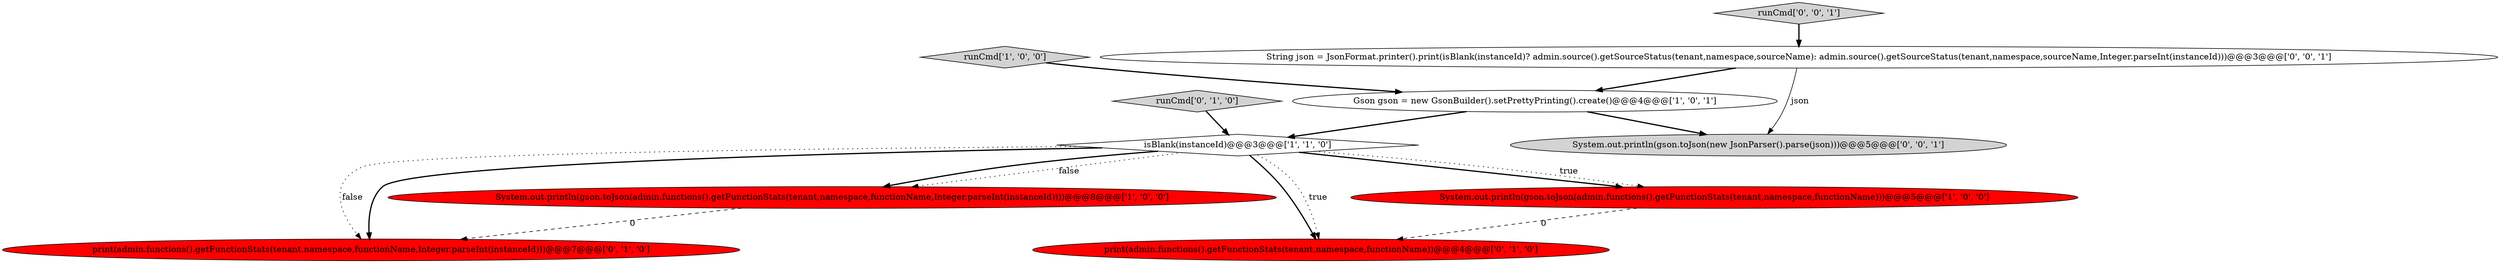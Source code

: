 digraph {
10 [style = filled, label = "System.out.println(gson.toJson(new JsonParser().parse(json)))@@@5@@@['0', '0', '1']", fillcolor = lightgray, shape = ellipse image = "AAA0AAABBB3BBB"];
3 [style = filled, label = "isBlank(instanceId)@@@3@@@['1', '1', '0']", fillcolor = white, shape = diamond image = "AAA0AAABBB1BBB"];
4 [style = filled, label = "System.out.println(gson.toJson(admin.functions().getFunctionStats(tenant,namespace,functionName,Integer.parseInt(instanceId))))@@@8@@@['1', '0', '0']", fillcolor = red, shape = ellipse image = "AAA1AAABBB1BBB"];
9 [style = filled, label = "runCmd['0', '0', '1']", fillcolor = lightgray, shape = diamond image = "AAA0AAABBB3BBB"];
6 [style = filled, label = "print(admin.functions().getFunctionStats(tenant,namespace,functionName))@@@4@@@['0', '1', '0']", fillcolor = red, shape = ellipse image = "AAA1AAABBB2BBB"];
7 [style = filled, label = "print(admin.functions().getFunctionStats(tenant,namespace,functionName,Integer.parseInt(instanceId)))@@@7@@@['0', '1', '0']", fillcolor = red, shape = ellipse image = "AAA1AAABBB2BBB"];
1 [style = filled, label = "runCmd['1', '0', '0']", fillcolor = lightgray, shape = diamond image = "AAA0AAABBB1BBB"];
2 [style = filled, label = "Gson gson = new GsonBuilder().setPrettyPrinting().create()@@@4@@@['1', '0', '1']", fillcolor = white, shape = ellipse image = "AAA0AAABBB1BBB"];
0 [style = filled, label = "System.out.println(gson.toJson(admin.functions().getFunctionStats(tenant,namespace,functionName)))@@@5@@@['1', '0', '0']", fillcolor = red, shape = ellipse image = "AAA1AAABBB1BBB"];
8 [style = filled, label = "String json = JsonFormat.printer().print(isBlank(instanceId)? admin.source().getSourceStatus(tenant,namespace,sourceName): admin.source().getSourceStatus(tenant,namespace,sourceName,Integer.parseInt(instanceId)))@@@3@@@['0', '0', '1']", fillcolor = white, shape = ellipse image = "AAA0AAABBB3BBB"];
5 [style = filled, label = "runCmd['0', '1', '0']", fillcolor = lightgray, shape = diamond image = "AAA0AAABBB2BBB"];
5->3 [style = bold, label=""];
3->7 [style = dotted, label="false"];
3->6 [style = bold, label=""];
1->2 [style = bold, label=""];
8->2 [style = bold, label=""];
3->7 [style = bold, label=""];
2->10 [style = bold, label=""];
9->8 [style = bold, label=""];
3->6 [style = dotted, label="true"];
3->4 [style = bold, label=""];
3->4 [style = dotted, label="false"];
4->7 [style = dashed, label="0"];
3->0 [style = bold, label=""];
2->3 [style = bold, label=""];
8->10 [style = solid, label="json"];
0->6 [style = dashed, label="0"];
3->0 [style = dotted, label="true"];
}
